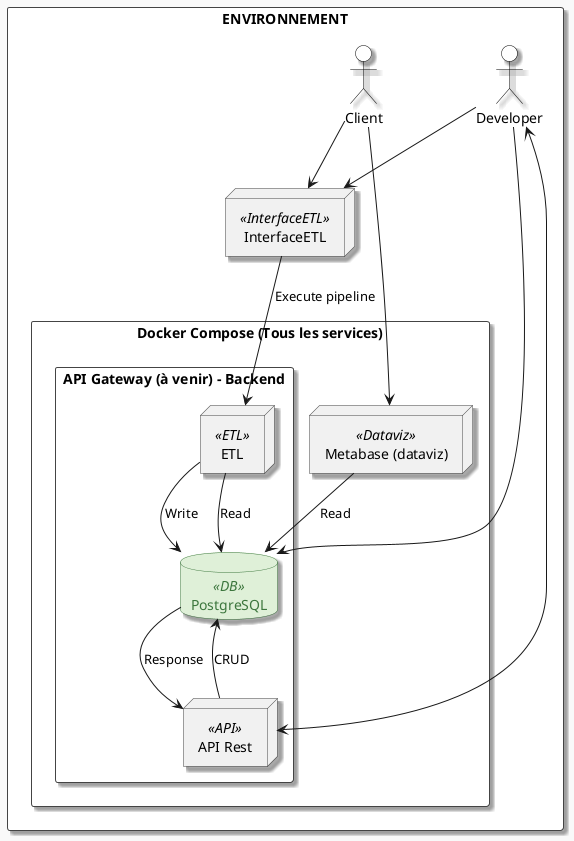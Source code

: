 @startuml
' Thème clair et lisible
skinparam backgroundColor #f9f9f9
skinparam defaultTextAlignment center
skinparam shadowing true

skinparam rectangle {
    BackgroundColor #ffffff
    BorderColor #444444
    FontColor #000000
}
skinparam node {
    BorderColor #444444
    FontColor #000000
}
skinparam database {
    BackgroundColor #dff0d8
    BorderColor #3c763d
    FontColor #3c763d
}
skinparam actor {
    BackgroundColor #ffffff
    BorderColor #000000
    FontColor #000000
}

rectangle "ENVIRONNEMENT" {

    actor Developer
    actor Client

    node InterfaceETL <<InterfaceETL>> {
    }

    rectangle "Docker Compose (Tous les services)" {

        rectangle "API Gateway (à venir) - Backend" {

            node "ETL" <<ETL>> {
            }
            skinparam component<<ETL>> {
                BackgroundColor #ffefd5
                BorderColor #ffa500
                FontColor #d35400
            }

            node "API Rest" <<API>> {
            }
            skinparam component<<API>> {
                BackgroundColor #e6f2ff
                BorderColor #3399ff
                FontColor #0066cc
            }

            database "PostgreSQL" <<DB>> {
            }

            "ETL" --> "PostgreSQL" : Write
            Developer <--> "API Rest"
            Developer --> "PostgreSQL"
            "API Rest" --> "PostgreSQL" : CRUD
            "PostgreSQL" --> "API Rest" : Response
            "ETL" --> "PostgreSQL" : Read
        }

        node "Metabase (dataviz)" <<Dataviz>> {
        }
        skinparam component<<Dataviz>> {
            BackgroundColor #f3e5f5
            BorderColor #9c27b0
            FontColor #6a1b9a
        }

        "Metabase (dataviz)" --> "PostgreSQL" : Read
        Client --> "Metabase (dataviz)"
        Client --> "InterfaceETL"
        Developer --> InterfaceETL
        InterfaceETL --> "ETL" : Execute pipeline
    }
}
@enduml

